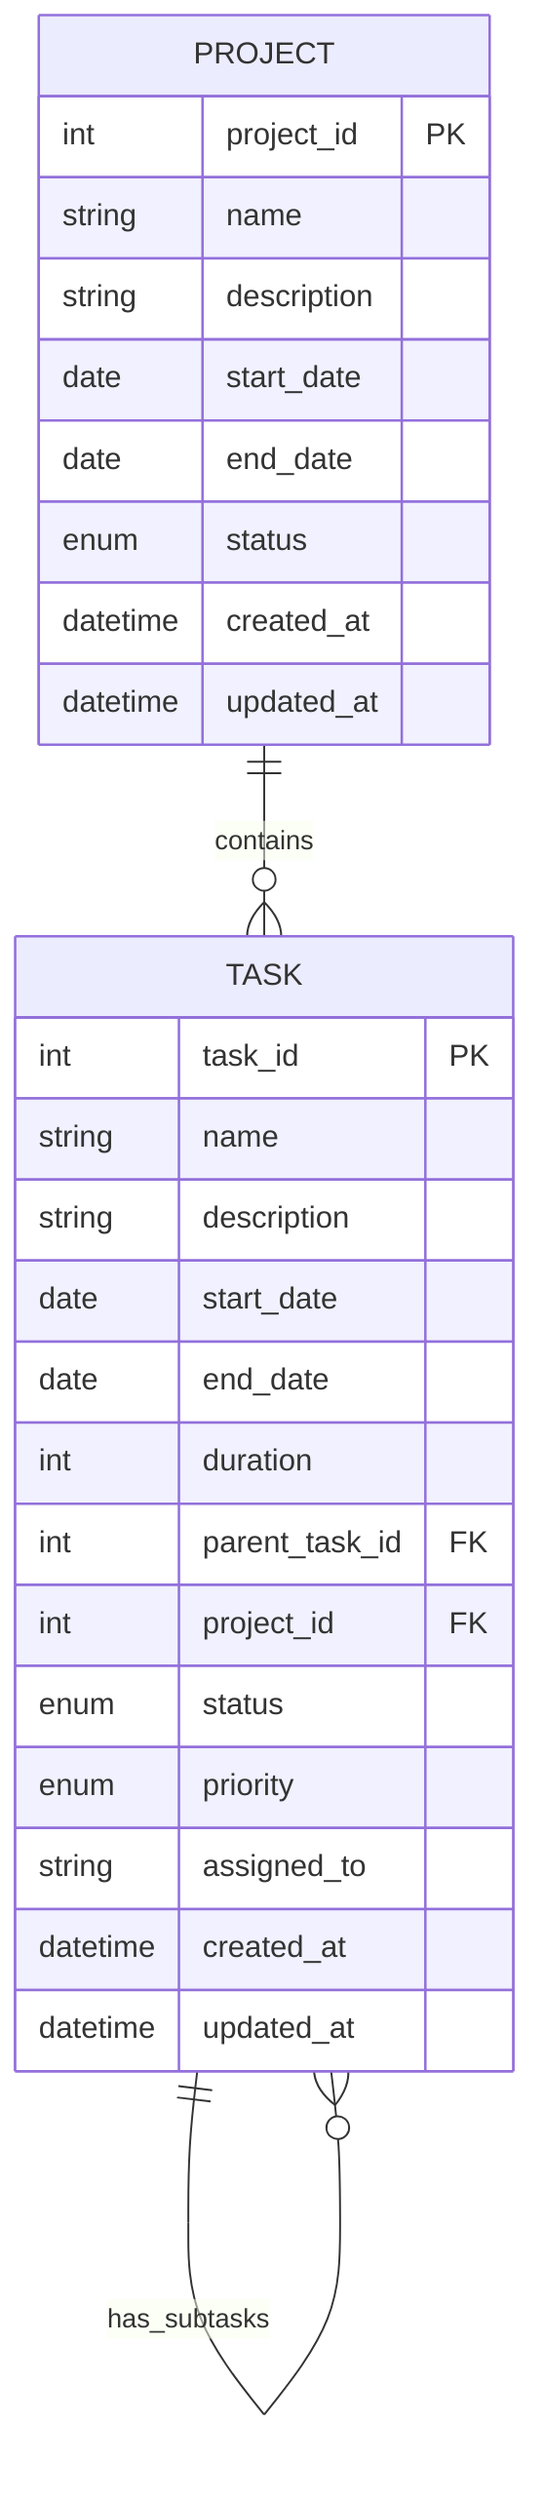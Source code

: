 erDiagram
    PROJECT {
        int project_id PK
        string name
        string description
        date start_date
        date end_date
        enum status
        datetime created_at
        datetime updated_at
    }
    
    TASK {
        int task_id PK
        string name
        string description
        date start_date
        date end_date
        int duration
        int parent_task_id FK
        int project_id FK
        enum status
        enum priority
        string assigned_to
        datetime created_at
        datetime updated_at
    }
    
    PROJECT ||--o{ TASK : "contains"
    TASK ||--o{ TASK : "has_subtasks"